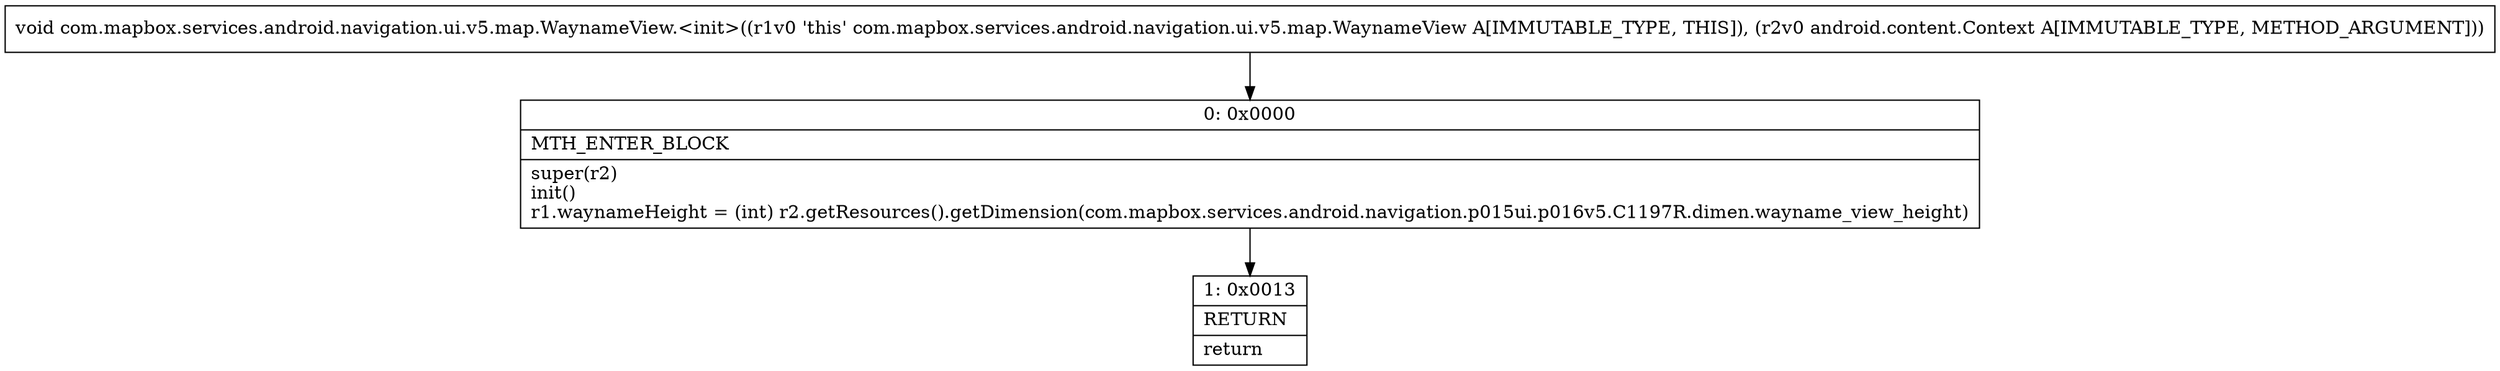 digraph "CFG forcom.mapbox.services.android.navigation.ui.v5.map.WaynameView.\<init\>(Landroid\/content\/Context;)V" {
Node_0 [shape=record,label="{0\:\ 0x0000|MTH_ENTER_BLOCK\l|super(r2)\linit()\lr1.waynameHeight = (int) r2.getResources().getDimension(com.mapbox.services.android.navigation.p015ui.p016v5.C1197R.dimen.wayname_view_height)\l}"];
Node_1 [shape=record,label="{1\:\ 0x0013|RETURN\l|return\l}"];
MethodNode[shape=record,label="{void com.mapbox.services.android.navigation.ui.v5.map.WaynameView.\<init\>((r1v0 'this' com.mapbox.services.android.navigation.ui.v5.map.WaynameView A[IMMUTABLE_TYPE, THIS]), (r2v0 android.content.Context A[IMMUTABLE_TYPE, METHOD_ARGUMENT])) }"];
MethodNode -> Node_0;
Node_0 -> Node_1;
}

